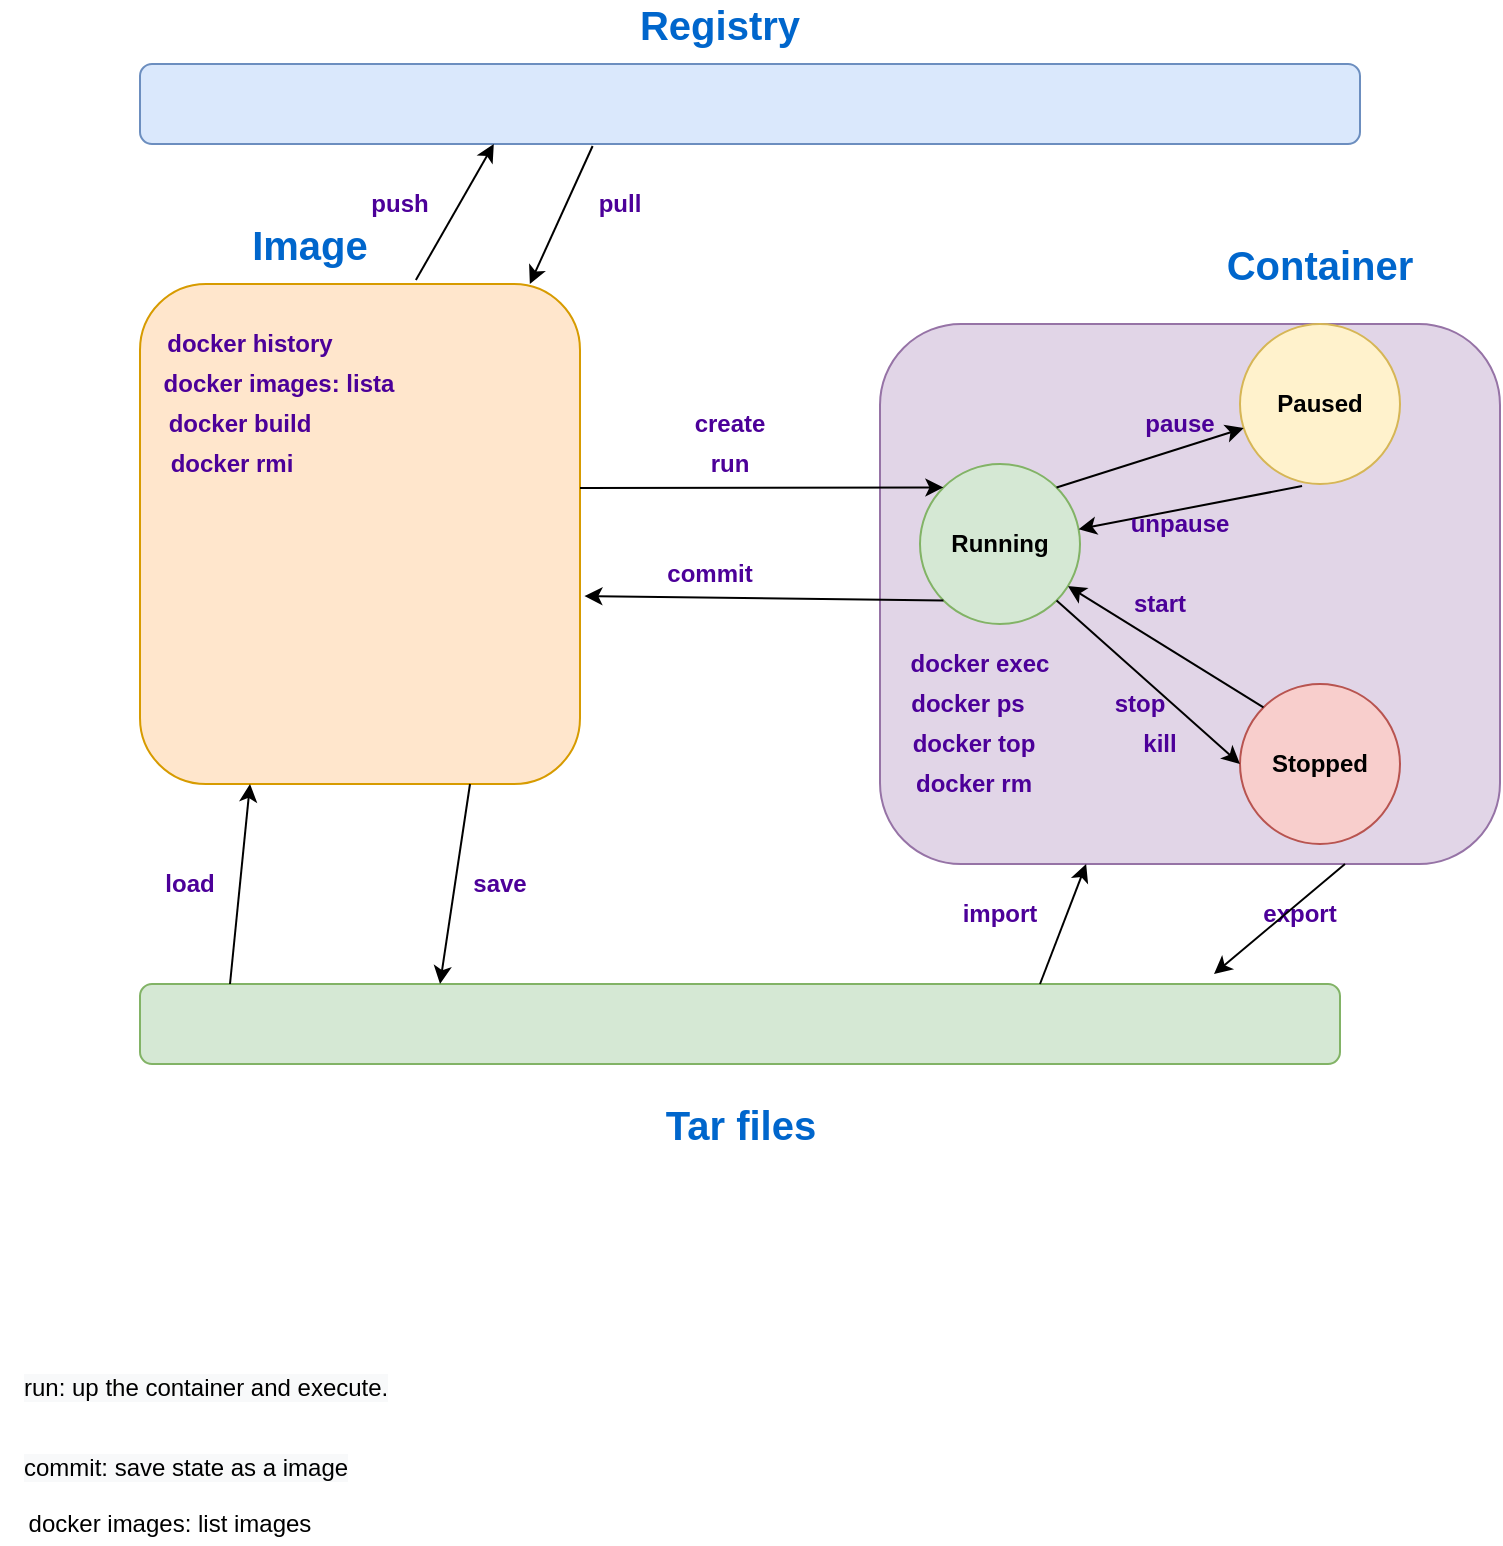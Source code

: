 <mxfile version="13.6.5" type="github">
  <diagram id="Ke_sWm8tPSb53_-xRx5j" name="Page-1">
    <mxGraphModel dx="1376" dy="617" grid="1" gridSize="10" guides="1" tooltips="1" connect="1" arrows="1" fold="1" page="1" pageScale="1" pageWidth="827" pageHeight="1169" math="0" shadow="0">
      <root>
        <mxCell id="0" />
        <mxCell id="1" parent="0" />
        <mxCell id="qOs1S8iKU6oeSp8uMiWg-1" value="" style="rounded=1;whiteSpace=wrap;html=1;fillColor=#ffe6cc;strokeColor=#d79b00;" vertex="1" parent="1">
          <mxGeometry x="120" y="260" width="220" height="250" as="geometry" />
        </mxCell>
        <mxCell id="qOs1S8iKU6oeSp8uMiWg-4" value="" style="rounded=1;whiteSpace=wrap;html=1;fillColor=#e1d5e7;strokeColor=#9673a6;" vertex="1" parent="1">
          <mxGeometry x="490" y="280" width="310" height="270" as="geometry" />
        </mxCell>
        <mxCell id="qOs1S8iKU6oeSp8uMiWg-5" value="Container" style="text;html=1;strokeColor=none;fillColor=none;align=center;verticalAlign=middle;whiteSpace=wrap;rounded=0;fontStyle=1;fontColor=#0066CC;fontSize=20;" vertex="1" parent="1">
          <mxGeometry x="690" y="240" width="40" height="20" as="geometry" />
        </mxCell>
        <mxCell id="qOs1S8iKU6oeSp8uMiWg-6" value="Running" style="ellipse;whiteSpace=wrap;html=1;aspect=fixed;fillColor=#d5e8d4;strokeColor=#82b366;fontStyle=1" vertex="1" parent="1">
          <mxGeometry x="510" y="350" width="80" height="80" as="geometry" />
        </mxCell>
        <mxCell id="qOs1S8iKU6oeSp8uMiWg-7" value="Paused" style="ellipse;whiteSpace=wrap;html=1;aspect=fixed;fillColor=#fff2cc;strokeColor=#d6b656;fontStyle=1" vertex="1" parent="1">
          <mxGeometry x="670" y="280" width="80" height="80" as="geometry" />
        </mxCell>
        <mxCell id="qOs1S8iKU6oeSp8uMiWg-8" value="Stopped" style="ellipse;whiteSpace=wrap;html=1;aspect=fixed;fillColor=#f8cecc;strokeColor=#b85450;fontStyle=1" vertex="1" parent="1">
          <mxGeometry x="670" y="460" width="80" height="80" as="geometry" />
        </mxCell>
        <mxCell id="qOs1S8iKU6oeSp8uMiWg-9" value="" style="endArrow=classic;html=1;entryX=0;entryY=0;entryDx=0;entryDy=0;" edge="1" parent="1" target="qOs1S8iKU6oeSp8uMiWg-6">
          <mxGeometry width="50" height="50" relative="1" as="geometry">
            <mxPoint x="340" y="362" as="sourcePoint" />
            <mxPoint x="330" y="290" as="targetPoint" />
          </mxGeometry>
        </mxCell>
        <mxCell id="qOs1S8iKU6oeSp8uMiWg-10" value="" style="rounded=1;whiteSpace=wrap;html=1;fillColor=#dae8fc;strokeColor=#6c8ebf;" vertex="1" parent="1">
          <mxGeometry x="120" y="150" width="610" height="40" as="geometry" />
        </mxCell>
        <mxCell id="qOs1S8iKU6oeSp8uMiWg-11" value="" style="rounded=1;whiteSpace=wrap;html=1;fillColor=#d5e8d4;strokeColor=#82b366;" vertex="1" parent="1">
          <mxGeometry x="120" y="610" width="600" height="40" as="geometry" />
        </mxCell>
        <mxCell id="qOs1S8iKU6oeSp8uMiWg-12" value="" style="endArrow=classic;html=1;exitX=1;exitY=0;exitDx=0;exitDy=0;" edge="1" parent="1" source="qOs1S8iKU6oeSp8uMiWg-6" target="qOs1S8iKU6oeSp8uMiWg-7">
          <mxGeometry width="50" height="50" relative="1" as="geometry">
            <mxPoint x="470" y="390" as="sourcePoint" />
            <mxPoint x="520" y="340" as="targetPoint" />
          </mxGeometry>
        </mxCell>
        <mxCell id="qOs1S8iKU6oeSp8uMiWg-13" value="" style="endArrow=classic;html=1;exitX=0.388;exitY=1.013;exitDx=0;exitDy=0;exitPerimeter=0;" edge="1" parent="1" source="qOs1S8iKU6oeSp8uMiWg-7" target="qOs1S8iKU6oeSp8uMiWg-6">
          <mxGeometry width="50" height="50" relative="1" as="geometry">
            <mxPoint x="470" y="390" as="sourcePoint" />
            <mxPoint x="520" y="340" as="targetPoint" />
          </mxGeometry>
        </mxCell>
        <mxCell id="qOs1S8iKU6oeSp8uMiWg-14" value="" style="endArrow=classic;html=1;exitX=1;exitY=1;exitDx=0;exitDy=0;entryX=0;entryY=0.5;entryDx=0;entryDy=0;" edge="1" parent="1" source="qOs1S8iKU6oeSp8uMiWg-6" target="qOs1S8iKU6oeSp8uMiWg-8">
          <mxGeometry width="50" height="50" relative="1" as="geometry">
            <mxPoint x="470" y="390" as="sourcePoint" />
            <mxPoint x="520" y="340" as="targetPoint" />
          </mxGeometry>
        </mxCell>
        <mxCell id="qOs1S8iKU6oeSp8uMiWg-15" value="" style="endArrow=classic;html=1;exitX=0;exitY=0;exitDx=0;exitDy=0;" edge="1" parent="1" source="qOs1S8iKU6oeSp8uMiWg-8" target="qOs1S8iKU6oeSp8uMiWg-6">
          <mxGeometry width="50" height="50" relative="1" as="geometry">
            <mxPoint x="470" y="390" as="sourcePoint" />
            <mxPoint x="520" y="340" as="targetPoint" />
          </mxGeometry>
        </mxCell>
        <mxCell id="qOs1S8iKU6oeSp8uMiWg-16" value="" style="endArrow=classic;html=1;exitX=0.627;exitY=-0.008;exitDx=0;exitDy=0;entryX=0.29;entryY=1;entryDx=0;entryDy=0;exitPerimeter=0;entryPerimeter=0;" edge="1" parent="1" source="qOs1S8iKU6oeSp8uMiWg-1" target="qOs1S8iKU6oeSp8uMiWg-10">
          <mxGeometry width="50" height="50" relative="1" as="geometry">
            <mxPoint x="430" y="390" as="sourcePoint" />
            <mxPoint x="130" y="510" as="targetPoint" />
          </mxGeometry>
        </mxCell>
        <mxCell id="qOs1S8iKU6oeSp8uMiWg-17" value="" style="endArrow=classic;html=1;exitX=0.371;exitY=1.025;exitDx=0;exitDy=0;entryX=0.886;entryY=0;entryDx=0;entryDy=0;exitPerimeter=0;entryPerimeter=0;" edge="1" parent="1" source="qOs1S8iKU6oeSp8uMiWg-10" target="qOs1S8iKU6oeSp8uMiWg-1">
          <mxGeometry width="50" height="50" relative="1" as="geometry">
            <mxPoint x="250" y="480" as="sourcePoint" />
            <mxPoint x="300" y="430" as="targetPoint" />
          </mxGeometry>
        </mxCell>
        <mxCell id="qOs1S8iKU6oeSp8uMiWg-18" value="" style="endArrow=classic;html=1;entryX=0.25;entryY=1;entryDx=0;entryDy=0;exitX=0.075;exitY=0;exitDx=0;exitDy=0;exitPerimeter=0;" edge="1" parent="1" source="qOs1S8iKU6oeSp8uMiWg-11" target="qOs1S8iKU6oeSp8uMiWg-1">
          <mxGeometry width="50" height="50" relative="1" as="geometry">
            <mxPoint x="270" y="500" as="sourcePoint" />
            <mxPoint x="320" y="450" as="targetPoint" />
          </mxGeometry>
        </mxCell>
        <mxCell id="qOs1S8iKU6oeSp8uMiWg-19" value="" style="endArrow=classic;html=1;exitX=0.75;exitY=1;exitDx=0;exitDy=0;entryX=0.25;entryY=0;entryDx=0;entryDy=0;" edge="1" parent="1" source="qOs1S8iKU6oeSp8uMiWg-1" target="qOs1S8iKU6oeSp8uMiWg-11">
          <mxGeometry width="50" height="50" relative="1" as="geometry">
            <mxPoint x="290" y="450" as="sourcePoint" />
            <mxPoint x="340" y="400" as="targetPoint" />
          </mxGeometry>
        </mxCell>
        <mxCell id="qOs1S8iKU6oeSp8uMiWg-20" value="run" style="text;html=1;strokeColor=none;fillColor=none;align=center;verticalAlign=middle;whiteSpace=wrap;rounded=0;fontColor=#4C0099;fontStyle=1" vertex="1" parent="1">
          <mxGeometry x="380" y="340" width="70" height="20" as="geometry" />
        </mxCell>
        <mxCell id="qOs1S8iKU6oeSp8uMiWg-21" value="docker ps" style="text;html=1;strokeColor=none;fillColor=none;align=center;verticalAlign=middle;whiteSpace=wrap;rounded=0;fontColor=#4C0099;fontStyle=1" vertex="1" parent="1">
          <mxGeometry x="504" y="460" width="60" height="20" as="geometry" />
        </mxCell>
        <mxCell id="qOs1S8iKU6oeSp8uMiWg-22" value="docker top" style="text;html=1;strokeColor=none;fillColor=none;align=center;verticalAlign=middle;whiteSpace=wrap;rounded=0;fontColor=#4C0099;fontStyle=1" vertex="1" parent="1">
          <mxGeometry x="497" y="480" width="80" height="20" as="geometry" />
        </mxCell>
        <mxCell id="qOs1S8iKU6oeSp8uMiWg-23" value="start" style="text;html=1;strokeColor=none;fillColor=none;align=center;verticalAlign=middle;whiteSpace=wrap;rounded=0;fontColor=#4C0099;fontStyle=1" vertex="1" parent="1">
          <mxGeometry x="610" y="410" width="40" height="20" as="geometry" />
        </mxCell>
        <mxCell id="qOs1S8iKU6oeSp8uMiWg-24" value="stop" style="text;html=1;strokeColor=none;fillColor=none;align=center;verticalAlign=middle;whiteSpace=wrap;rounded=0;fontColor=#4C0099;fontStyle=1" vertex="1" parent="1">
          <mxGeometry x="600" y="460" width="40" height="20" as="geometry" />
        </mxCell>
        <mxCell id="qOs1S8iKU6oeSp8uMiWg-25" value="unpause" style="text;html=1;strokeColor=none;fillColor=none;align=center;verticalAlign=middle;whiteSpace=wrap;rounded=0;fontColor=#4C0099;fontStyle=1" vertex="1" parent="1">
          <mxGeometry x="620" y="370" width="40" height="20" as="geometry" />
        </mxCell>
        <mxCell id="qOs1S8iKU6oeSp8uMiWg-26" value="pause" style="text;html=1;strokeColor=none;fillColor=none;align=center;verticalAlign=middle;whiteSpace=wrap;rounded=0;fontColor=#4C0099;fontStyle=1" vertex="1" parent="1">
          <mxGeometry x="620" y="320" width="40" height="20" as="geometry" />
        </mxCell>
        <mxCell id="qOs1S8iKU6oeSp8uMiWg-27" value="kill" style="text;html=1;strokeColor=none;fillColor=none;align=center;verticalAlign=middle;whiteSpace=wrap;rounded=0;fontColor=#4C0099;fontStyle=1" vertex="1" parent="1">
          <mxGeometry x="610" y="480" width="40" height="20" as="geometry" />
        </mxCell>
        <mxCell id="qOs1S8iKU6oeSp8uMiWg-28" value="docker rm" style="text;html=1;strokeColor=none;fillColor=none;align=center;verticalAlign=middle;whiteSpace=wrap;rounded=0;fontColor=#4C0099;fontStyle=1" vertex="1" parent="1">
          <mxGeometry x="497" y="500" width="80" height="20" as="geometry" />
        </mxCell>
        <mxCell id="qOs1S8iKU6oeSp8uMiWg-29" value="docker exec" style="text;html=1;strokeColor=none;fillColor=none;align=center;verticalAlign=middle;whiteSpace=wrap;rounded=0;fontColor=#4C0099;fontStyle=1" vertex="1" parent="1">
          <mxGeometry x="500" y="440" width="80" height="20" as="geometry" />
        </mxCell>
        <mxCell id="qOs1S8iKU6oeSp8uMiWg-30" value="import" style="text;html=1;strokeColor=none;fillColor=none;align=center;verticalAlign=middle;whiteSpace=wrap;rounded=0;fontColor=#4C0099;fontStyle=1" vertex="1" parent="1">
          <mxGeometry x="530" y="565" width="40" height="20" as="geometry" />
        </mxCell>
        <mxCell id="qOs1S8iKU6oeSp8uMiWg-31" value="export" style="text;html=1;strokeColor=none;fillColor=none;align=center;verticalAlign=middle;whiteSpace=wrap;rounded=0;fontColor=#4C0099;fontStyle=1" vertex="1" parent="1">
          <mxGeometry x="680" y="565" width="40" height="20" as="geometry" />
        </mxCell>
        <mxCell id="qOs1S8iKU6oeSp8uMiWg-32" value="docker images: lista" style="text;html=1;strokeColor=none;fillColor=none;align=center;verticalAlign=middle;whiteSpace=wrap;rounded=0;fontColor=#4C0099;fontStyle=1" vertex="1" parent="1">
          <mxGeometry x="122" y="300" width="135" height="20" as="geometry" />
        </mxCell>
        <mxCell id="qOs1S8iKU6oeSp8uMiWg-33" value="docker build" style="text;html=1;strokeColor=none;fillColor=none;align=center;verticalAlign=middle;whiteSpace=wrap;rounded=0;fontColor=#4C0099;fontStyle=1" vertex="1" parent="1">
          <mxGeometry x="120" y="320" width="100" height="20" as="geometry" />
        </mxCell>
        <mxCell id="qOs1S8iKU6oeSp8uMiWg-34" value="docker rmi" style="text;html=1;strokeColor=none;fillColor=none;align=center;verticalAlign=middle;whiteSpace=wrap;rounded=0;fontColor=#4C0099;fontStyle=1" vertex="1" parent="1">
          <mxGeometry x="116" y="340" width="100" height="20" as="geometry" />
        </mxCell>
        <mxCell id="qOs1S8iKU6oeSp8uMiWg-35" value="docker history" style="text;html=1;strokeColor=none;fillColor=none;align=center;verticalAlign=middle;whiteSpace=wrap;rounded=0;fontColor=#4C0099;fontStyle=1" vertex="1" parent="1">
          <mxGeometry x="125" y="280" width="100" height="20" as="geometry" />
        </mxCell>
        <mxCell id="qOs1S8iKU6oeSp8uMiWg-36" value="" style="endArrow=classic;html=1;exitX=0.75;exitY=1;exitDx=0;exitDy=0;entryX=0.895;entryY=-0.125;entryDx=0;entryDy=0;entryPerimeter=0;" edge="1" parent="1" source="qOs1S8iKU6oeSp8uMiWg-4" target="qOs1S8iKU6oeSp8uMiWg-11">
          <mxGeometry width="50" height="50" relative="1" as="geometry">
            <mxPoint x="370" y="530" as="sourcePoint" />
            <mxPoint x="420" y="480" as="targetPoint" />
          </mxGeometry>
        </mxCell>
        <mxCell id="qOs1S8iKU6oeSp8uMiWg-37" value="save" style="text;html=1;strokeColor=none;fillColor=none;align=center;verticalAlign=middle;whiteSpace=wrap;rounded=0;fontColor=#4C0099;fontStyle=1" vertex="1" parent="1">
          <mxGeometry x="280" y="550" width="40" height="20" as="geometry" />
        </mxCell>
        <mxCell id="qOs1S8iKU6oeSp8uMiWg-38" value="load" style="text;html=1;strokeColor=none;fillColor=none;align=center;verticalAlign=middle;whiteSpace=wrap;rounded=0;fontColor=#4C0099;fontStyle=1" vertex="1" parent="1">
          <mxGeometry x="125" y="550" width="40" height="20" as="geometry" />
        </mxCell>
        <mxCell id="qOs1S8iKU6oeSp8uMiWg-39" value="" style="endArrow=classic;html=1;exitX=0.75;exitY=0;exitDx=0;exitDy=0;" edge="1" parent="1" source="qOs1S8iKU6oeSp8uMiWg-11" target="qOs1S8iKU6oeSp8uMiWg-4">
          <mxGeometry width="50" height="50" relative="1" as="geometry">
            <mxPoint x="330" y="620" as="sourcePoint" />
            <mxPoint x="380" y="570" as="targetPoint" />
          </mxGeometry>
        </mxCell>
        <mxCell id="qOs1S8iKU6oeSp8uMiWg-40" value="push" style="text;html=1;strokeColor=none;fillColor=none;align=center;verticalAlign=middle;whiteSpace=wrap;rounded=0;fontColor=#4C0099;fontStyle=1" vertex="1" parent="1">
          <mxGeometry x="230" y="210" width="40" height="20" as="geometry" />
        </mxCell>
        <mxCell id="qOs1S8iKU6oeSp8uMiWg-41" value="pull" style="text;html=1;strokeColor=none;fillColor=none;align=center;verticalAlign=middle;whiteSpace=wrap;rounded=0;fontColor=#4C0099;fontStyle=1" vertex="1" parent="1">
          <mxGeometry x="340" y="210" width="40" height="20" as="geometry" />
        </mxCell>
        <mxCell id="qOs1S8iKU6oeSp8uMiWg-42" value="commit" style="text;html=1;strokeColor=none;fillColor=none;align=center;verticalAlign=middle;whiteSpace=wrap;rounded=0;fontColor=#4C0099;fontStyle=1" vertex="1" parent="1">
          <mxGeometry x="320" y="390" width="170" height="30" as="geometry" />
        </mxCell>
        <mxCell id="qOs1S8iKU6oeSp8uMiWg-43" value="" style="endArrow=classic;html=1;exitX=0;exitY=1;exitDx=0;exitDy=0;entryX=1.01;entryY=0.624;entryDx=0;entryDy=0;entryPerimeter=0;" edge="1" parent="1" source="qOs1S8iKU6oeSp8uMiWg-6" target="qOs1S8iKU6oeSp8uMiWg-1">
          <mxGeometry width="50" height="50" relative="1" as="geometry">
            <mxPoint x="481.716" y="418.284" as="sourcePoint" />
            <mxPoint x="279.734" y="394.603" as="targetPoint" />
          </mxGeometry>
        </mxCell>
        <mxCell id="qOs1S8iKU6oeSp8uMiWg-44" value="create" style="text;html=1;strokeColor=none;fillColor=none;align=center;verticalAlign=middle;whiteSpace=wrap;rounded=0;fontColor=#4C0099;fontStyle=1" vertex="1" parent="1">
          <mxGeometry x="377" y="320" width="76" height="20" as="geometry" />
        </mxCell>
        <mxCell id="qOs1S8iKU6oeSp8uMiWg-48" value="Image" style="text;html=1;strokeColor=none;fillColor=none;align=center;verticalAlign=middle;whiteSpace=wrap;rounded=0;fontStyle=1;fontColor=#0066CC;fontSize=20;" vertex="1" parent="1">
          <mxGeometry x="185" y="230" width="40" height="20" as="geometry" />
        </mxCell>
        <mxCell id="qOs1S8iKU6oeSp8uMiWg-49" value="Registry" style="text;html=1;strokeColor=none;fillColor=none;align=center;verticalAlign=middle;whiteSpace=wrap;rounded=0;fontStyle=1;fontColor=#0066CC;fontSize=20;" vertex="1" parent="1">
          <mxGeometry x="390" y="120" width="40" height="20" as="geometry" />
        </mxCell>
        <mxCell id="qOs1S8iKU6oeSp8uMiWg-52" value="&lt;span style=&quot;color: rgb(0 , 0 , 0) ; font-family: &amp;#34;helvetica&amp;#34; ; font-size: 12px ; font-style: normal ; font-weight: 400 ; letter-spacing: normal ; text-align: center ; text-indent: 0px ; text-transform: none ; word-spacing: 0px ; background-color: rgb(248 , 249 , 250) ; display: inline ; float: none&quot;&gt;run: up the container and execute.&lt;/span&gt;" style="text;whiteSpace=wrap;html=1;fontSize=20;fontColor=#0066CC;" vertex="1" parent="1">
          <mxGeometry x="60" y="790" width="220" height="40" as="geometry" />
        </mxCell>
        <mxCell id="qOs1S8iKU6oeSp8uMiWg-53" value="&lt;span style=&quot;color: rgb(0 , 0 , 0) ; font-family: &amp;#34;helvetica&amp;#34; ; font-size: 12px ; font-style: normal ; font-weight: 400 ; letter-spacing: normal ; text-align: center ; text-indent: 0px ; text-transform: none ; word-spacing: 0px ; background-color: rgb(248 , 249 , 250) ; display: inline ; float: none&quot;&gt;commit: save state as a image&lt;/span&gt;" style="text;whiteSpace=wrap;html=1;fontSize=20;fontColor=#0066CC;" vertex="1" parent="1">
          <mxGeometry x="60" y="830" width="230" height="40" as="geometry" />
        </mxCell>
        <mxCell id="qOs1S8iKU6oeSp8uMiWg-56" value="docker images: list images" style="text;html=1;strokeColor=none;fillColor=none;align=center;verticalAlign=middle;whiteSpace=wrap;rounded=0;" vertex="1" parent="1">
          <mxGeometry x="50" y="870" width="170" height="20" as="geometry" />
        </mxCell>
        <mxCell id="qOs1S8iKU6oeSp8uMiWg-57" value="Tar files" style="text;html=1;strokeColor=none;fillColor=none;align=center;verticalAlign=middle;whiteSpace=wrap;rounded=0;fontStyle=1;fontColor=#0066CC;fontSize=20;" vertex="1" parent="1">
          <mxGeometry x="372.5" y="670" width="95" height="20" as="geometry" />
        </mxCell>
      </root>
    </mxGraphModel>
  </diagram>
</mxfile>
